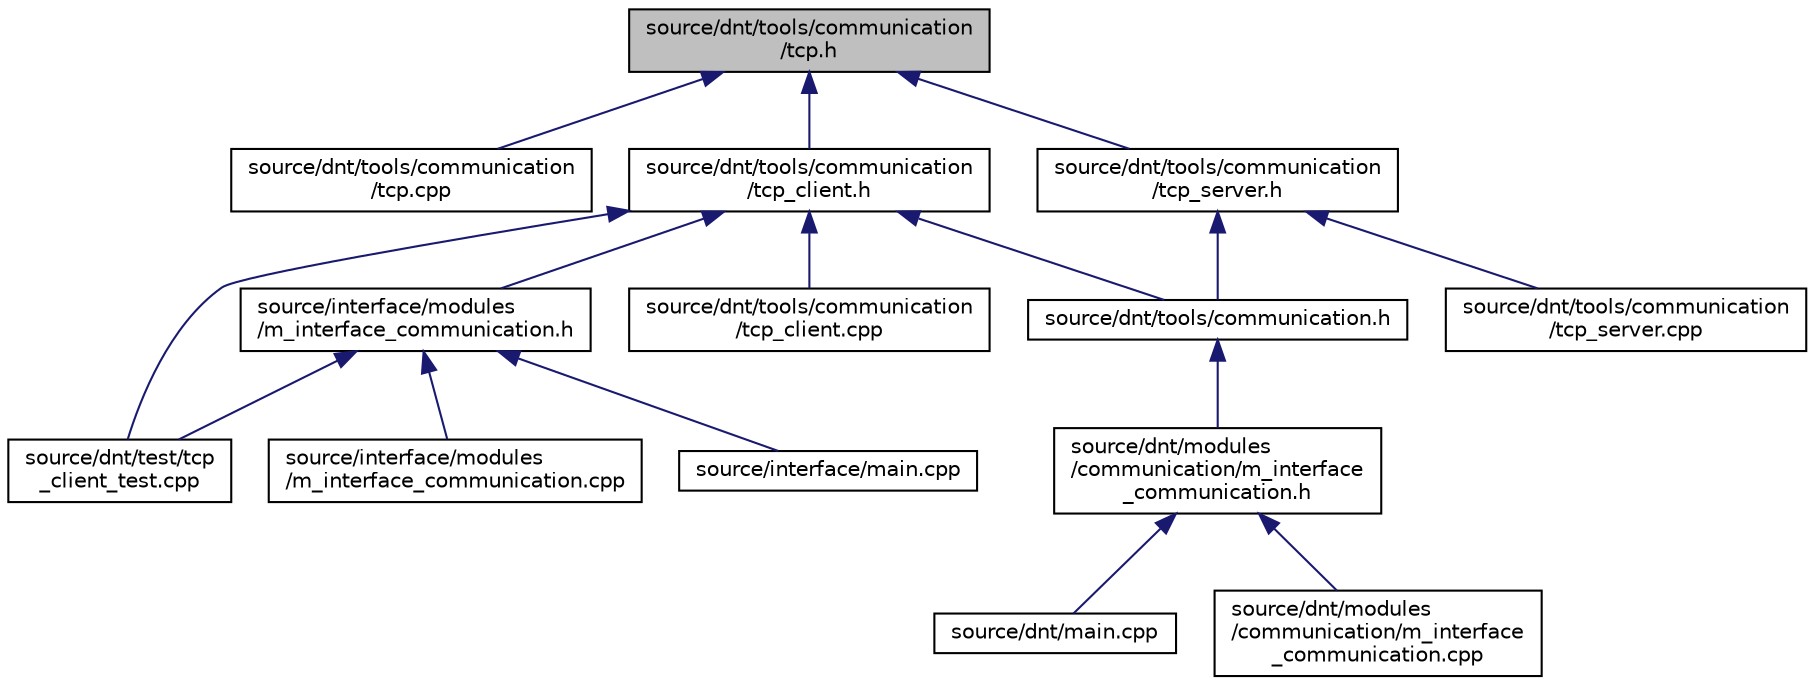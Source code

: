 digraph "source/dnt/tools/communication/tcp.h"
{
  edge [fontname="Helvetica",fontsize="10",labelfontname="Helvetica",labelfontsize="10"];
  node [fontname="Helvetica",fontsize="10",shape=record];
  Node26 [label="source/dnt/tools/communication\l/tcp.h",height=0.2,width=0.4,color="black", fillcolor="grey75", style="filled", fontcolor="black"];
  Node26 -> Node27 [dir="back",color="midnightblue",fontsize="10",style="solid",fontname="Helvetica"];
  Node27 [label="source/dnt/tools/communication\l/tcp.cpp",height=0.2,width=0.4,color="black", fillcolor="white", style="filled",URL="$tcp_8cpp.html"];
  Node26 -> Node28 [dir="back",color="midnightblue",fontsize="10",style="solid",fontname="Helvetica"];
  Node28 [label="source/dnt/tools/communication\l/tcp_client.h",height=0.2,width=0.4,color="black", fillcolor="white", style="filled",URL="$tcp__client_8h.html"];
  Node28 -> Node29 [dir="back",color="midnightblue",fontsize="10",style="solid",fontname="Helvetica"];
  Node29 [label="source/dnt/test/tcp\l_client_test.cpp",height=0.2,width=0.4,color="black", fillcolor="white", style="filled",URL="$tcp__client__test_8cpp.html"];
  Node28 -> Node30 [dir="back",color="midnightblue",fontsize="10",style="solid",fontname="Helvetica"];
  Node30 [label="source/dnt/tools/communication\l/tcp_client.cpp",height=0.2,width=0.4,color="black", fillcolor="white", style="filled",URL="$tcp__client_8cpp.html"];
  Node28 -> Node31 [dir="back",color="midnightblue",fontsize="10",style="solid",fontname="Helvetica"];
  Node31 [label="source/dnt/tools/communication.h",height=0.2,width=0.4,color="black", fillcolor="white", style="filled",URL="$communication_8h.html"];
  Node31 -> Node32 [dir="back",color="midnightblue",fontsize="10",style="solid",fontname="Helvetica"];
  Node32 [label="source/dnt/modules\l/communication/m_interface\l_communication.h",height=0.2,width=0.4,color="black", fillcolor="white", style="filled",URL="$dnt_2modules_2communication_2m__interface__communication_8h.html"];
  Node32 -> Node33 [dir="back",color="midnightblue",fontsize="10",style="solid",fontname="Helvetica"];
  Node33 [label="source/dnt/main.cpp",height=0.2,width=0.4,color="black", fillcolor="white", style="filled",URL="$dnt_2main_8cpp.html"];
  Node32 -> Node34 [dir="back",color="midnightblue",fontsize="10",style="solid",fontname="Helvetica"];
  Node34 [label="source/dnt/modules\l/communication/m_interface\l_communication.cpp",height=0.2,width=0.4,color="black", fillcolor="white", style="filled",URL="$dnt_2modules_2communication_2m__interface__communication_8cpp.html"];
  Node28 -> Node35 [dir="back",color="midnightblue",fontsize="10",style="solid",fontname="Helvetica"];
  Node35 [label="source/interface/modules\l/m_interface_communication.h",height=0.2,width=0.4,color="black", fillcolor="white", style="filled",URL="$interface_2modules_2m__interface__communication_8h.html"];
  Node35 -> Node29 [dir="back",color="midnightblue",fontsize="10",style="solid",fontname="Helvetica"];
  Node35 -> Node36 [dir="back",color="midnightblue",fontsize="10",style="solid",fontname="Helvetica"];
  Node36 [label="source/interface/main.cpp",height=0.2,width=0.4,color="black", fillcolor="white", style="filled",URL="$interface_2main_8cpp.html"];
  Node35 -> Node37 [dir="back",color="midnightblue",fontsize="10",style="solid",fontname="Helvetica"];
  Node37 [label="source/interface/modules\l/m_interface_communication.cpp",height=0.2,width=0.4,color="black", fillcolor="white", style="filled",URL="$interface_2modules_2m__interface__communication_8cpp.html"];
  Node26 -> Node38 [dir="back",color="midnightblue",fontsize="10",style="solid",fontname="Helvetica"];
  Node38 [label="source/dnt/tools/communication\l/tcp_server.h",height=0.2,width=0.4,color="black", fillcolor="white", style="filled",URL="$tcp__server_8h.html"];
  Node38 -> Node39 [dir="back",color="midnightblue",fontsize="10",style="solid",fontname="Helvetica"];
  Node39 [label="source/dnt/tools/communication\l/tcp_server.cpp",height=0.2,width=0.4,color="black", fillcolor="white", style="filled",URL="$tcp__server_8cpp.html"];
  Node38 -> Node31 [dir="back",color="midnightblue",fontsize="10",style="solid",fontname="Helvetica"];
}
